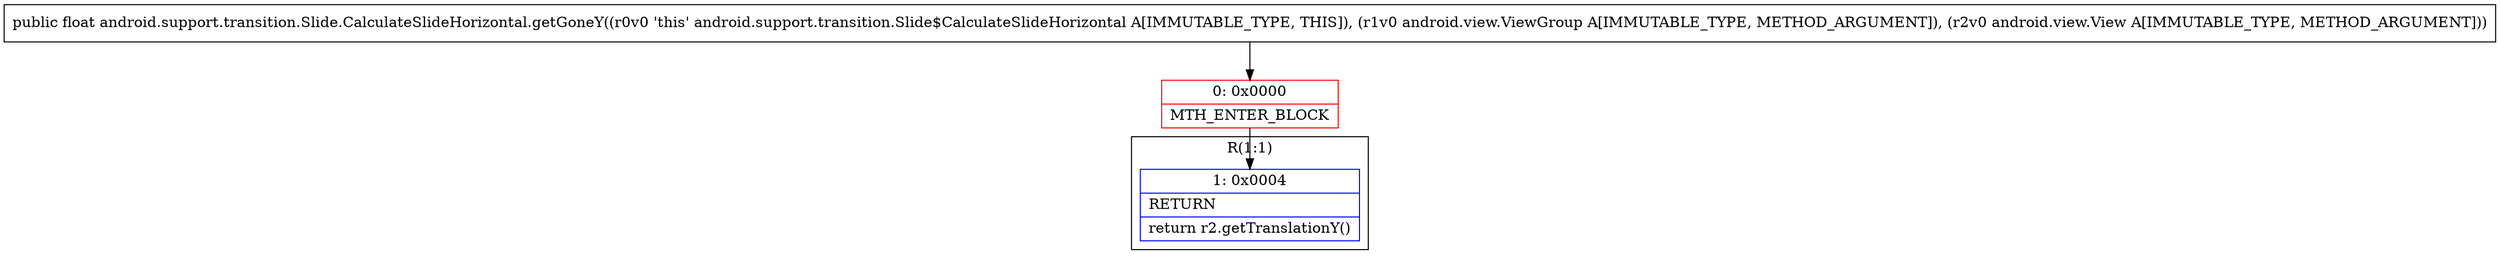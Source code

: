 digraph "CFG forandroid.support.transition.Slide.CalculateSlideHorizontal.getGoneY(Landroid\/view\/ViewGroup;Landroid\/view\/View;)F" {
subgraph cluster_Region_1059494221 {
label = "R(1:1)";
node [shape=record,color=blue];
Node_1 [shape=record,label="{1\:\ 0x0004|RETURN\l|return r2.getTranslationY()\l}"];
}
Node_0 [shape=record,color=red,label="{0\:\ 0x0000|MTH_ENTER_BLOCK\l}"];
MethodNode[shape=record,label="{public float android.support.transition.Slide.CalculateSlideHorizontal.getGoneY((r0v0 'this' android.support.transition.Slide$CalculateSlideHorizontal A[IMMUTABLE_TYPE, THIS]), (r1v0 android.view.ViewGroup A[IMMUTABLE_TYPE, METHOD_ARGUMENT]), (r2v0 android.view.View A[IMMUTABLE_TYPE, METHOD_ARGUMENT])) }"];
MethodNode -> Node_0;
Node_0 -> Node_1;
}

